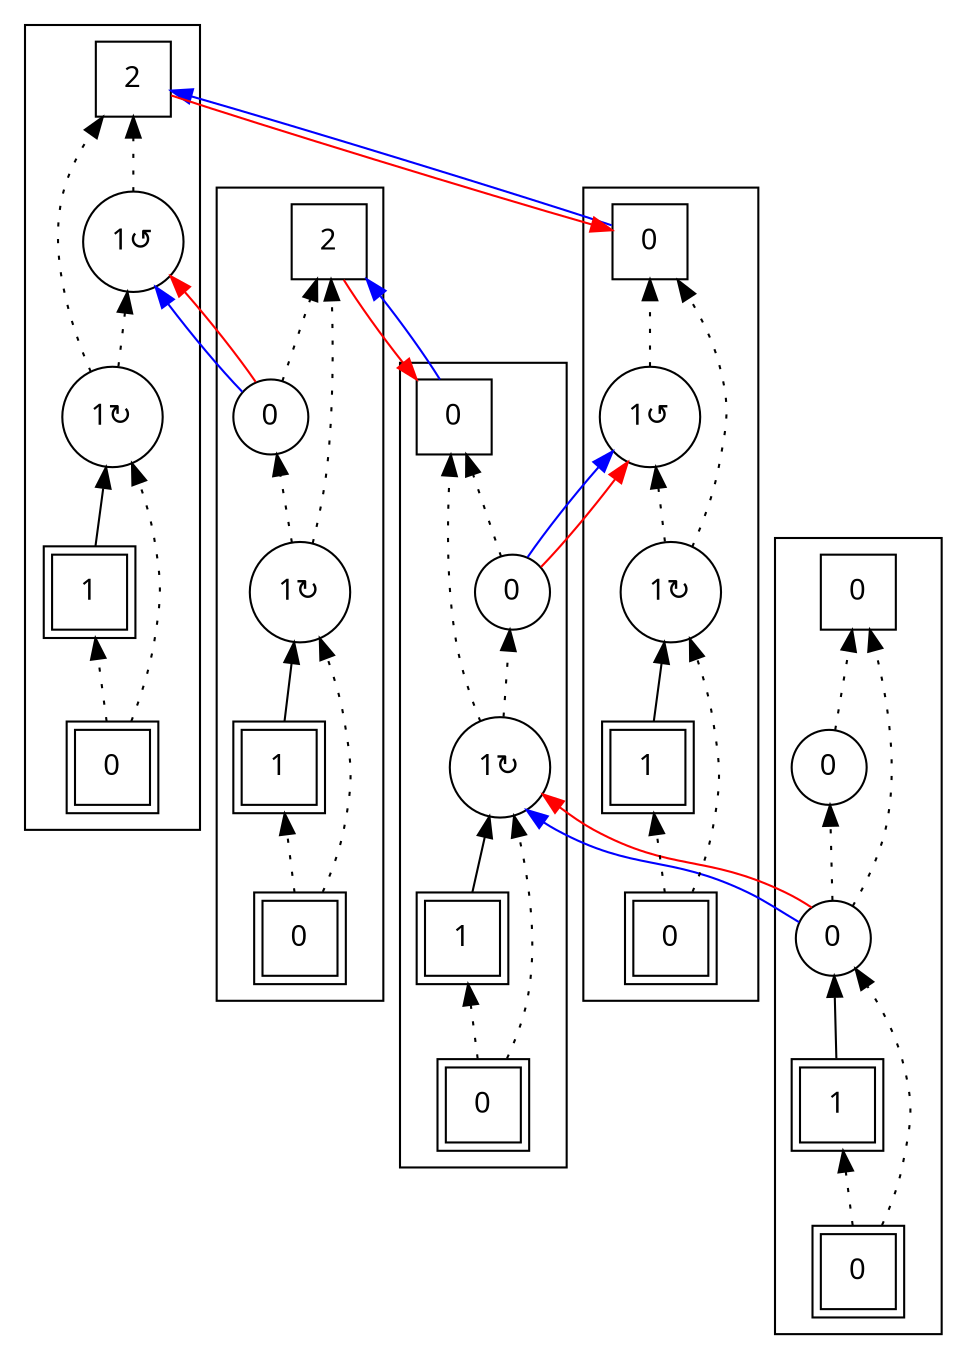 digraph G {
rankdir = BT;
subgraph cluster_Player1X1XGround0X1XSausage10X1XSausage00X1XIsland0X1X {
Node [ fontname="Apple Symbols"];
Player1X1XGround0X1XSausage10X1XSausage00X1XIsland0X1X_Player[ label ="1"  shape=square peripheries=2 ];
Player1X1XGround0X1XSausage10X1XSausage00X1XIsland0X1X_Ground[ label ="0"  shape=square peripheries=2 ];
Player1X1XGround0X1XSausage10X1XSausage00X1XIsland0X1X_Sausage1[ label ="0"  shape=circle ];
Player1X1XGround0X1XSausage10X1XSausage00X1XIsland0X1X_Sausage0[ label ="0"  shape=circle ];
Player1X1XGround0X1XSausage10X1XSausage00X1XIsland0X1X_Island[ label ="0"  shape=square ];
	"Player1X1XGround0X1XSausage10X1XSausage00X1XIsland0X1X_Ground" -> "Player1X1XGround0X1XSausage10X1XSausage00X1XIsland0X1X_Player" [style=dotted];
	"Player1X1XGround0X1XSausage10X1XSausage00X1XIsland0X1X_Player" -> "Player1X1XGround0X1XSausage10X1XSausage00X1XIsland0X1X_Sausage1";
	"Player1X1XGround0X1XSausage10X1XSausage00X1XIsland0X1X_Ground" -> "Player1X1XGround0X1XSausage10X1XSausage00X1XIsland0X1X_Sausage1" [style=dotted];
	"Player1X1XGround0X1XSausage10X1XSausage00X1XIsland0X1X_Sausage1" -> "Player1X1XGround0X1XSausage10X1XSausage00X1XIsland0X1X_Sausage0" [style=dotted];
	"Player1X1XGround0X1XSausage10X1XSausage00X1XIsland0X1X_Sausage1" -> "Player1X1XGround0X1XSausage10X1XSausage00X1XIsland0X1X_Island" [style=dotted];
	"Player1X1XGround0X1XSausage10X1XSausage00X1XIsland0X1X_Sausage0" -> "Player1X1XGround0X1XSausage10X1XSausage00X1XIsland0X1X_Island" [style=dotted];
}
subgraph cluster_Player1X1XGround0X1XSausage11X2XSausage00X1XIsland0X1X {
Node [ fontname="Apple Symbols"];
Player1X1XGround0X1XSausage11X2XSausage00X1XIsland0X1X_Player[ label ="1"  shape=square peripheries=2 ];
Player1X1XGround0X1XSausage11X2XSausage00X1XIsland0X1X_Ground[ label ="0"  shape=square peripheries=2 ];
Player1X1XGround0X1XSausage11X2XSausage00X1XIsland0X1X_Sausage1[ label ="1&#8635;"  shape=circle ];
Player1X1XGround0X1XSausage11X2XSausage00X1XIsland0X1X_Sausage0[ label ="0"  shape=circle ];
Player1X1XGround0X1XSausage11X2XSausage00X1XIsland0X1X_Island[ label ="0"  shape=square ];
	"Player1X1XGround0X1XSausage11X2XSausage00X1XIsland0X1X_Ground" -> "Player1X1XGround0X1XSausage11X2XSausage00X1XIsland0X1X_Player" [style=dotted];
	"Player1X1XGround0X1XSausage11X2XSausage00X1XIsland0X1X_Player" -> "Player1X1XGround0X1XSausage11X2XSausage00X1XIsland0X1X_Sausage1";
	"Player1X1XGround0X1XSausage11X2XSausage00X1XIsland0X1X_Ground" -> "Player1X1XGround0X1XSausage11X2XSausage00X1XIsland0X1X_Sausage1" [style=dotted];
	"Player1X1XGround0X1XSausage11X2XSausage00X1XIsland0X1X_Sausage1" -> "Player1X1XGround0X1XSausage11X2XSausage00X1XIsland0X1X_Sausage0" [style=dotted];
	"Player1X1XGround0X1XSausage11X2XSausage00X1XIsland0X1X_Sausage1" -> "Player1X1XGround0X1XSausage11X2XSausage00X1XIsland0X1X_Island" [style=dotted];
	"Player1X1XGround0X1XSausage11X2XSausage00X1XIsland0X1X_Sausage0" -> "Player1X1XGround0X1XSausage11X2XSausage00X1XIsland0X1X_Island" [style=dotted];
}
subgraph cluster_Player1X1XGround0X1XSausage11X2XSausage01X0XIsland0X1X {
Node [ fontname="Apple Symbols"];
Player1X1XGround0X1XSausage11X2XSausage01X0XIsland0X1X_Player[ label ="1"  shape=square peripheries=2 ];
Player1X1XGround0X1XSausage11X2XSausage01X0XIsland0X1X_Ground[ label ="0"  shape=square peripheries=2 ];
Player1X1XGround0X1XSausage11X2XSausage01X0XIsland0X1X_Sausage1[ label ="1&#8635;"  shape=circle ];
Player1X1XGround0X1XSausage11X2XSausage01X0XIsland0X1X_Sausage0[ label ="1&#8634;"  shape=circle ];
Player1X1XGround0X1XSausage11X2XSausage01X0XIsland0X1X_Island[ label ="0"  shape=square ];
	"Player1X1XGround0X1XSausage11X2XSausage01X0XIsland0X1X_Ground" -> "Player1X1XGround0X1XSausage11X2XSausage01X0XIsland0X1X_Player" [style=dotted];
	"Player1X1XGround0X1XSausage11X2XSausage01X0XIsland0X1X_Player" -> "Player1X1XGround0X1XSausage11X2XSausage01X0XIsland0X1X_Sausage1";
	"Player1X1XGround0X1XSausage11X2XSausage01X0XIsland0X1X_Ground" -> "Player1X1XGround0X1XSausage11X2XSausage01X0XIsland0X1X_Sausage1" [style=dotted];
	"Player1X1XGround0X1XSausage11X2XSausage01X0XIsland0X1X_Sausage1" -> "Player1X1XGround0X1XSausage11X2XSausage01X0XIsland0X1X_Sausage0" [style=dotted];
	"Player1X1XGround0X1XSausage11X2XSausage01X0XIsland0X1X_Sausage1" -> "Player1X1XGround0X1XSausage11X2XSausage01X0XIsland0X1X_Island" [style=dotted];
	"Player1X1XGround0X1XSausage11X2XSausage01X0XIsland0X1X_Sausage0" -> "Player1X1XGround0X1XSausage11X2XSausage01X0XIsland0X1X_Island" [style=dotted];
}
subgraph cluster_Player1X1XGround0X1XSausage11X2XSausage00X1XIsland2X1X {
Node [ fontname="Apple Symbols"];
Player1X1XGround0X1XSausage11X2XSausage00X1XIsland2X1X_Player[ label ="1"  shape=square peripheries=2 ];
Player1X1XGround0X1XSausage11X2XSausage00X1XIsland2X1X_Ground[ label ="0"  shape=square peripheries=2 ];
Player1X1XGround0X1XSausage11X2XSausage00X1XIsland2X1X_Sausage1[ label ="1&#8635;"  shape=circle ];
Player1X1XGround0X1XSausage11X2XSausage00X1XIsland2X1X_Sausage0[ label ="0"  shape=circle ];
Player1X1XGround0X1XSausage11X2XSausage00X1XIsland2X1X_Island[ label ="2"  shape=square ];
	"Player1X1XGround0X1XSausage11X2XSausage00X1XIsland2X1X_Ground" -> "Player1X1XGround0X1XSausage11X2XSausage00X1XIsland2X1X_Player" [style=dotted];
	"Player1X1XGround0X1XSausage11X2XSausage00X1XIsland2X1X_Player" -> "Player1X1XGround0X1XSausage11X2XSausage00X1XIsland2X1X_Sausage1";
	"Player1X1XGround0X1XSausage11X2XSausage00X1XIsland2X1X_Ground" -> "Player1X1XGround0X1XSausage11X2XSausage00X1XIsland2X1X_Sausage1" [style=dotted];
	"Player1X1XGround0X1XSausage11X2XSausage00X1XIsland2X1X_Sausage1" -> "Player1X1XGround0X1XSausage11X2XSausage00X1XIsland2X1X_Sausage0" [style=dotted];
	"Player1X1XGround0X1XSausage11X2XSausage00X1XIsland2X1X_Sausage1" -> "Player1X1XGround0X1XSausage11X2XSausage00X1XIsland2X1X_Island" [style=dotted];
	"Player1X1XGround0X1XSausage11X2XSausage00X1XIsland2X1X_Sausage0" -> "Player1X1XGround0X1XSausage11X2XSausage00X1XIsland2X1X_Island" [style=dotted];
}
subgraph cluster_Player1X1XGround0X1XSausage11X2XSausage01X0XIsland2X1X {
Node [ fontname="Apple Symbols"];
Player1X1XGround0X1XSausage11X2XSausage01X0XIsland2X1X_Player[ label ="1"  shape=square peripheries=2 ];
Player1X1XGround0X1XSausage11X2XSausage01X0XIsland2X1X_Ground[ label ="0"  shape=square peripheries=2 ];
Player1X1XGround0X1XSausage11X2XSausage01X0XIsland2X1X_Sausage1[ label ="1&#8635;"  shape=circle ];
Player1X1XGround0X1XSausage11X2XSausage01X0XIsland2X1X_Sausage0[ label ="1&#8634;"  shape=circle ];
Player1X1XGround0X1XSausage11X2XSausage01X0XIsland2X1X_Island[ label ="2"  shape=square ];
	"Player1X1XGround0X1XSausage11X2XSausage01X0XIsland2X1X_Ground" -> "Player1X1XGround0X1XSausage11X2XSausage01X0XIsland2X1X_Player" [style=dotted];
	"Player1X1XGround0X1XSausage11X2XSausage01X0XIsland2X1X_Player" -> "Player1X1XGround0X1XSausage11X2XSausage01X0XIsland2X1X_Sausage1";
	"Player1X1XGround0X1XSausage11X2XSausage01X0XIsland2X1X_Ground" -> "Player1X1XGround0X1XSausage11X2XSausage01X0XIsland2X1X_Sausage1" [style=dotted];
	"Player1X1XGround0X1XSausage11X2XSausage01X0XIsland2X1X_Sausage1" -> "Player1X1XGround0X1XSausage11X2XSausage01X0XIsland2X1X_Sausage0" [style=dotted];
	"Player1X1XGround0X1XSausage11X2XSausage01X0XIsland2X1X_Sausage1" -> "Player1X1XGround0X1XSausage11X2XSausage01X0XIsland2X1X_Island" [style=dotted];
	"Player1X1XGround0X1XSausage11X2XSausage01X0XIsland2X1X_Sausage0" -> "Player1X1XGround0X1XSausage11X2XSausage01X0XIsland2X1X_Island" [style=dotted];
}
	"Player1X1XGround0X1XSausage10X1XSausage00X1XIsland0X1X_Sausage1" -> "Player1X1XGround0X1XSausage11X2XSausage00X1XIsland0X1X_Sausage1" [ ltail = Player1X1XGround0X1XSausage10X1XSausage00X1XIsland0X1X_Sausage1 rtail = Player1X1XGround0X1XSausage11X2XSausage00X1XIsland0X1X_Sausage1 color=blue ];
	"Player1X1XGround0X1XSausage10X1XSausage00X1XIsland0X1X_Sausage1" -> "Player1X1XGround0X1XSausage11X2XSausage00X1XIsland0X1X_Sausage1" [ ltail = Player1X1XGround0X1XSausage10X1XSausage00X1XIsland0X1X_Sausage1 rtail = Player1X1XGround0X1XSausage11X2XSausage00X1XIsland0X1X_Sausage1 color=red ];
	"Player1X1XGround0X1XSausage11X2XSausage00X1XIsland0X1X_Sausage0" -> "Player1X1XGround0X1XSausage11X2XSausage01X0XIsland0X1X_Sausage0" [ ltail = Player1X1XGround0X1XSausage11X2XSausage00X1XIsland0X1X_Sausage0 rtail = Player1X1XGround0X1XSausage11X2XSausage01X0XIsland0X1X_Sausage0 color=blue ];
	"Player1X1XGround0X1XSausage11X2XSausage00X1XIsland0X1X_Sausage0" -> "Player1X1XGround0X1XSausage11X2XSausage01X0XIsland0X1X_Sausage0" [ ltail = Player1X1XGround0X1XSausage11X2XSausage00X1XIsland0X1X_Sausage0 rtail = Player1X1XGround0X1XSausage11X2XSausage01X0XIsland0X1X_Sausage0 color=red ];
	"Player1X1XGround0X1XSausage11X2XSausage00X1XIsland0X1X_Island" -> "Player1X1XGround0X1XSausage11X2XSausage00X1XIsland2X1X_Island" [ ltail = Player1X1XGround0X1XSausage11X2XSausage00X1XIsland0X1X_Island rtail = Player1X1XGround0X1XSausage11X2XSausage00X1XIsland2X1X_Island color=blue ];
	"Player1X1XGround0X1XSausage11X2XSausage01X0XIsland0X1X_Island" -> "Player1X1XGround0X1XSausage11X2XSausage01X0XIsland2X1X_Island" [ ltail = Player1X1XGround0X1XSausage11X2XSausage01X0XIsland0X1X_Island rtail = Player1X1XGround0X1XSausage11X2XSausage01X0XIsland2X1X_Island color=blue ];
	"Player1X1XGround0X1XSausage11X2XSausage00X1XIsland2X1X_Sausage0" -> "Player1X1XGround0X1XSausage11X2XSausage01X0XIsland2X1X_Sausage0" [ ltail = Player1X1XGround0X1XSausage11X2XSausage00X1XIsland2X1X_Sausage0 rtail = Player1X1XGround0X1XSausage11X2XSausage01X0XIsland2X1X_Sausage0 color=blue ];
	"Player1X1XGround0X1XSausage11X2XSausage00X1XIsland2X1X_Sausage0" -> "Player1X1XGround0X1XSausage11X2XSausage01X0XIsland2X1X_Sausage0" [ ltail = Player1X1XGround0X1XSausage11X2XSausage00X1XIsland2X1X_Sausage0 rtail = Player1X1XGround0X1XSausage11X2XSausage01X0XIsland2X1X_Sausage0 color=red ];
	"Player1X1XGround0X1XSausage11X2XSausage00X1XIsland2X1X_Island" -> "Player1X1XGround0X1XSausage11X2XSausage00X1XIsland0X1X_Island" [ ltail = Player1X1XGround0X1XSausage11X2XSausage00X1XIsland2X1X_Island rtail = Player1X1XGround0X1XSausage11X2XSausage00X1XIsland0X1X_Island color=red ];
	"Player1X1XGround0X1XSausage11X2XSausage01X0XIsland2X1X_Island" -> "Player1X1XGround0X1XSausage11X2XSausage01X0XIsland0X1X_Island" [ ltail = Player1X1XGround0X1XSausage11X2XSausage01X0XIsland2X1X_Island rtail = Player1X1XGround0X1XSausage11X2XSausage01X0XIsland0X1X_Island color=red ];
}